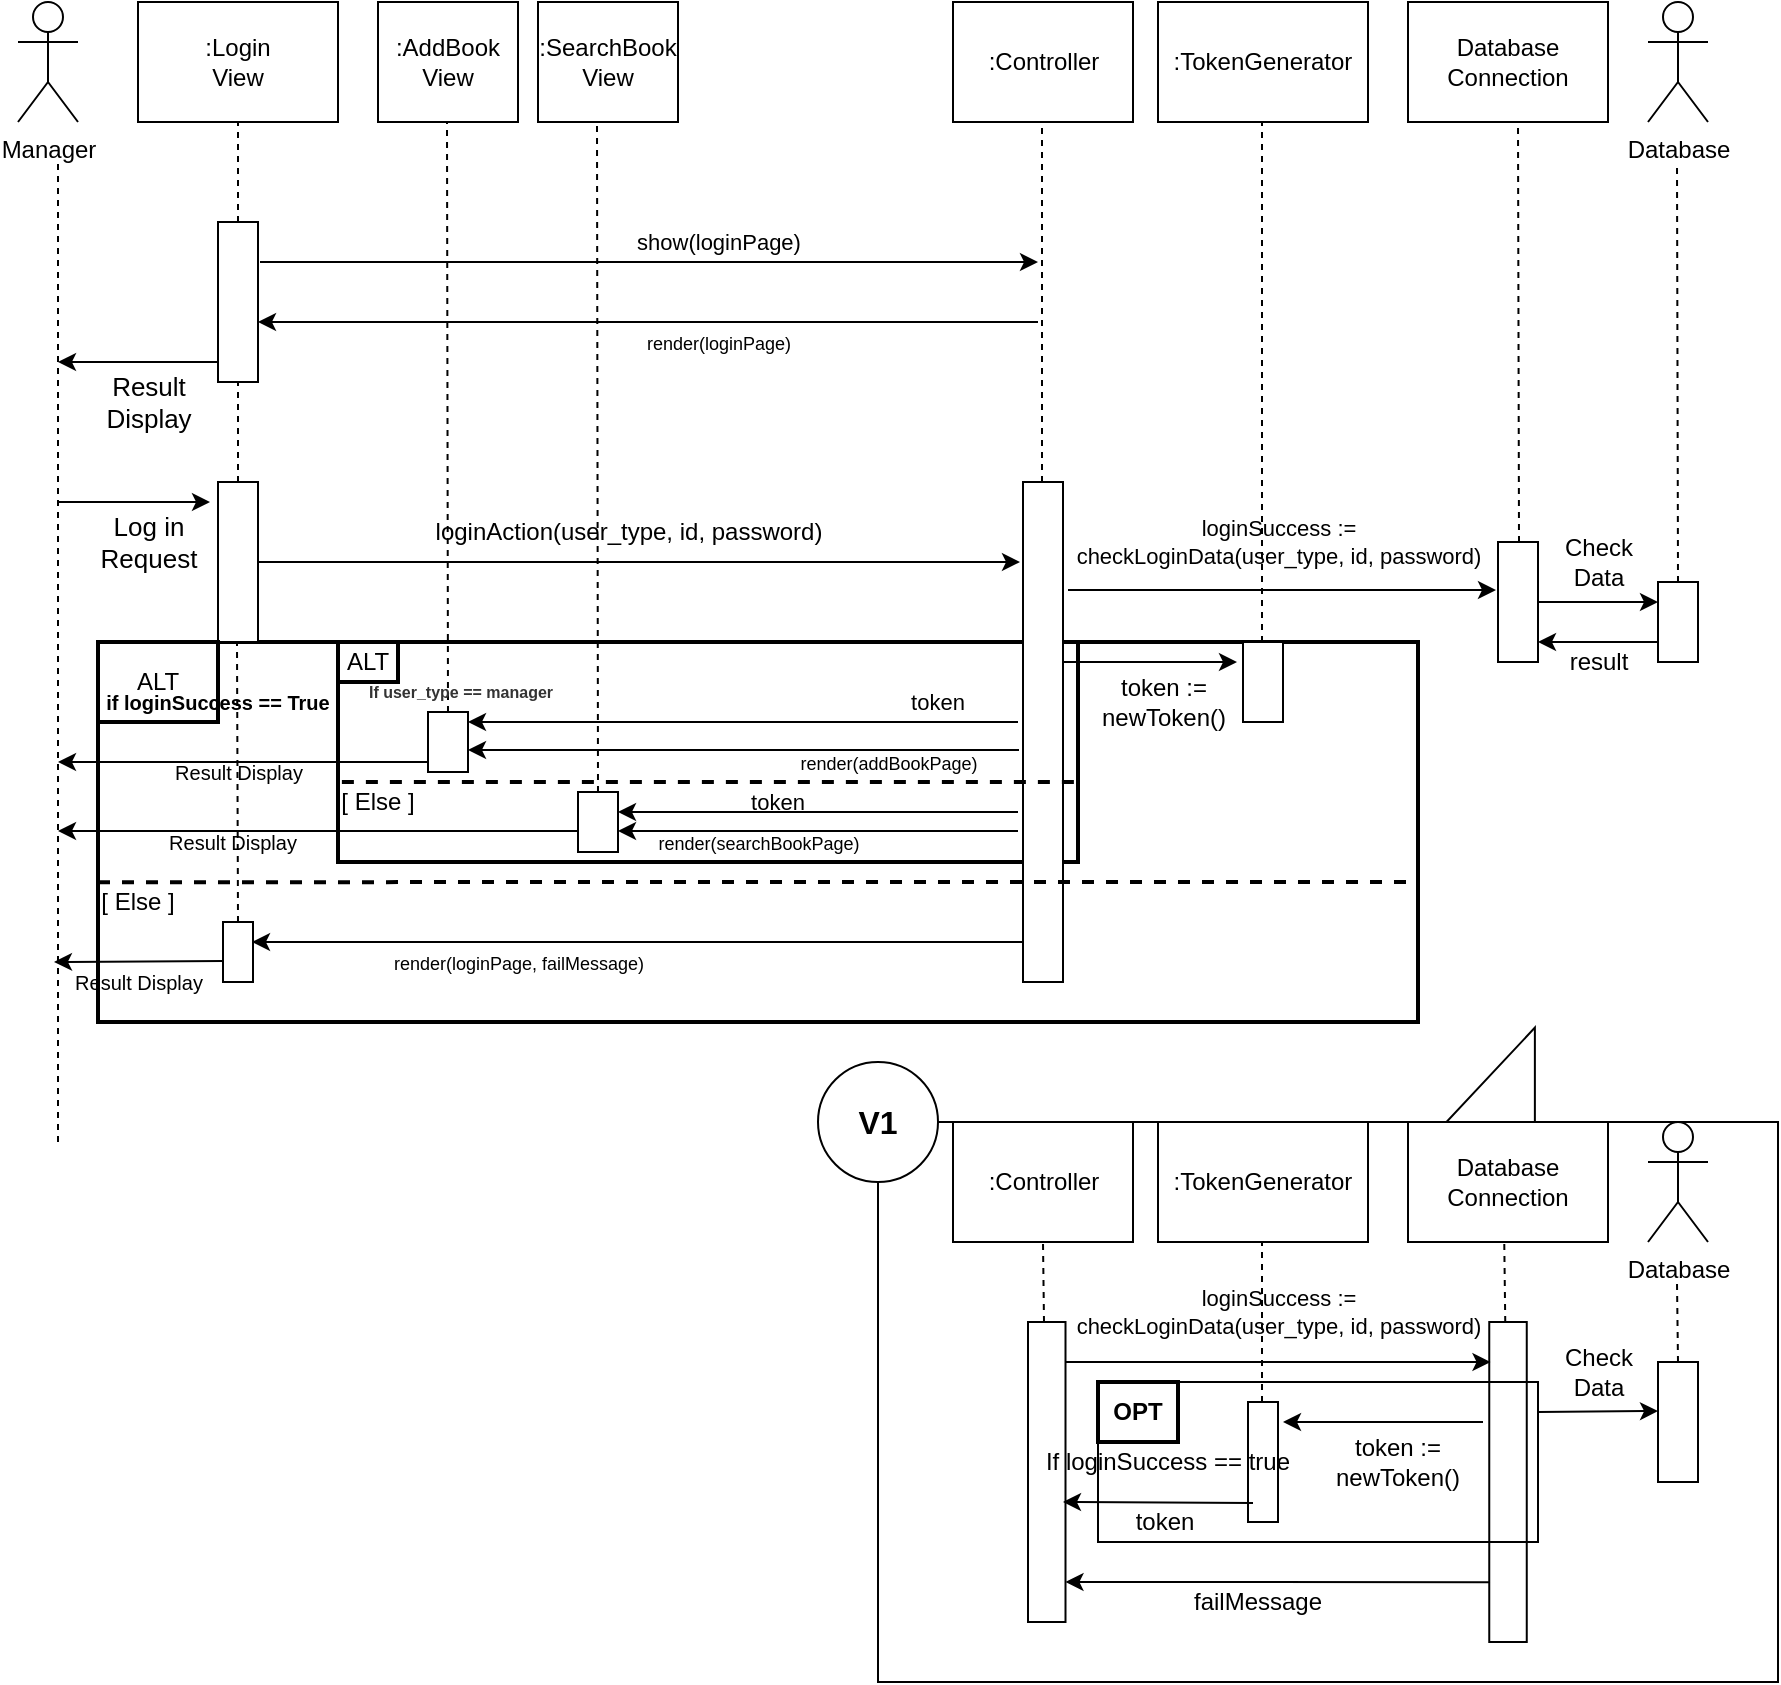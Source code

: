 <mxfile version="14.6.12" type="github"><diagram id="M7UerbqKKJqqXKnGRFY9" name="Page-1"><mxGraphModel dx="1426" dy="800" grid="1" gridSize="10" guides="1" tooltips="1" connect="1" arrows="1" fold="1" page="1" pageScale="1" pageWidth="1169" pageHeight="1654" math="0" shadow="0"><root><mxCell id="0"/><mxCell id="1" parent="0"/><mxCell id="S3u3Skjmz9yGgj2xkF4T-96" value="" style="verticalLabelPosition=bottom;verticalAlign=top;html=1;shape=mxgraph.basic.orthogonal_triangle;rotation=-90;" vertex="1" parent="1"><mxGeometry x="791.25" y="554.37" width="48.75" height="45.63" as="geometry"/></mxCell><mxCell id="S3u3Skjmz9yGgj2xkF4T-83" value="" style="rounded=0;whiteSpace=wrap;html=1;" vertex="1" parent="1"><mxGeometry x="510" y="600" width="450" height="280" as="geometry"/></mxCell><mxCell id="S3u3Skjmz9yGgj2xkF4T-1" value="" style="rounded=0;whiteSpace=wrap;html=1;fillColor=none;strokeWidth=2;" vertex="1" parent="1"><mxGeometry x="120" y="360" width="660" height="190" as="geometry"/></mxCell><mxCell id="S3u3Skjmz9yGgj2xkF4T-2" value="" style="rounded=0;whiteSpace=wrap;html=1;fontSize=11;strokeWidth=2;fillColor=none;" vertex="1" parent="1"><mxGeometry x="240" y="360" width="370" height="110" as="geometry"/></mxCell><mxCell id="S3u3Skjmz9yGgj2xkF4T-3" value="Manager" style="shape=umlActor;verticalLabelPosition=bottom;verticalAlign=top;html=1;outlineConnect=0;" vertex="1" parent="1"><mxGeometry x="80" y="40" width="30" height="60" as="geometry"/></mxCell><mxCell id="S3u3Skjmz9yGgj2xkF4T-4" value=":Login&lt;br&gt;View" style="rounded=0;whiteSpace=wrap;html=1;" vertex="1" parent="1"><mxGeometry x="140" y="40" width="100" height="60" as="geometry"/></mxCell><mxCell id="S3u3Skjmz9yGgj2xkF4T-6" value="" style="endArrow=classic;html=1;" edge="1" parent="1"><mxGeometry width="50" height="50" relative="1" as="geometry"><mxPoint x="201" y="170" as="sourcePoint"/><mxPoint x="590" y="170" as="targetPoint"/></mxGeometry></mxCell><mxCell id="S3u3Skjmz9yGgj2xkF4T-8" value="&lt;font style=&quot;font-size: 11px&quot;&gt;show(loginPage)&lt;/font&gt;" style="text;html=1;align=center;verticalAlign=middle;resizable=0;points=[];autosize=1;strokeColor=none;" vertex="1" parent="1"><mxGeometry x="380" y="150" width="100" height="20" as="geometry"/></mxCell><mxCell id="S3u3Skjmz9yGgj2xkF4T-9" value="" style="endArrow=classic;html=1;" edge="1" parent="1"><mxGeometry width="50" height="50" relative="1" as="geometry"><mxPoint x="590" y="200" as="sourcePoint"/><mxPoint x="200" y="200" as="targetPoint"/></mxGeometry></mxCell><mxCell id="S3u3Skjmz9yGgj2xkF4T-10" value="&lt;font style=&quot;font-size: 9px&quot;&gt;render(loginPage)&lt;/font&gt;" style="text;html=1;align=center;verticalAlign=middle;resizable=0;points=[];autosize=1;strokeColor=none;" vertex="1" parent="1"><mxGeometry x="380" y="200" width="100" height="20" as="geometry"/></mxCell><mxCell id="S3u3Skjmz9yGgj2xkF4T-11" value="" style="endArrow=none;dashed=1;html=1;exitX=0.5;exitY=0;exitDx=0;exitDy=0;" edge="1" parent="1"><mxGeometry width="50" height="50" relative="1" as="geometry"><mxPoint x="190" y="150" as="sourcePoint"/><mxPoint x="190" y="100" as="targetPoint"/></mxGeometry></mxCell><mxCell id="S3u3Skjmz9yGgj2xkF4T-13" value="" style="endArrow=classic;html=1;" edge="1" parent="1"><mxGeometry width="50" height="50" relative="1" as="geometry"><mxPoint x="190" y="220" as="sourcePoint"/><mxPoint x="100.0" y="220" as="targetPoint"/></mxGeometry></mxCell><mxCell id="S3u3Skjmz9yGgj2xkF4T-14" value="" style="endArrow=none;dashed=1;html=1;" edge="1" parent="1"><mxGeometry width="50" height="50" relative="1" as="geometry"><mxPoint x="100" y="610" as="sourcePoint"/><mxPoint x="100" y="120" as="targetPoint"/></mxGeometry></mxCell><mxCell id="S3u3Skjmz9yGgj2xkF4T-15" value="" style="rounded=0;whiteSpace=wrap;html=1;" vertex="1" parent="1"><mxGeometry x="180" y="150" width="20" height="80" as="geometry"/></mxCell><mxCell id="S3u3Skjmz9yGgj2xkF4T-16" value="&lt;font style=&quot;font-size: 13px&quot;&gt;Result&lt;br style=&quot;font-size: 13px&quot;&gt;Display&lt;br style=&quot;font-size: 13px&quot;&gt;&lt;/font&gt;" style="text;html=1;align=center;verticalAlign=middle;resizable=0;points=[];autosize=1;strokeColor=none;fontSize=13;" vertex="1" parent="1"><mxGeometry x="115" y="220" width="60" height="40" as="geometry"/></mxCell><mxCell id="S3u3Skjmz9yGgj2xkF4T-17" value="" style="endArrow=none;dashed=1;html=1;" edge="1" parent="1"><mxGeometry width="50" height="50" relative="1" as="geometry"><mxPoint x="190" y="280" as="sourcePoint"/><mxPoint x="190" y="230" as="targetPoint"/></mxGeometry></mxCell><mxCell id="S3u3Skjmz9yGgj2xkF4T-18" value="" style="rounded=0;whiteSpace=wrap;html=1;" vertex="1" parent="1"><mxGeometry x="180" y="280" width="20" height="80" as="geometry"/></mxCell><mxCell id="S3u3Skjmz9yGgj2xkF4T-19" value="" style="endArrow=classic;html=1;entryX=-0.2;entryY=0.125;entryDx=0;entryDy=0;entryPerimeter=0;" edge="1" parent="1" target="S3u3Skjmz9yGgj2xkF4T-18"><mxGeometry width="50" height="50" relative="1" as="geometry"><mxPoint x="100" y="290" as="sourcePoint"/><mxPoint x="170" y="290" as="targetPoint"/></mxGeometry></mxCell><mxCell id="S3u3Skjmz9yGgj2xkF4T-20" value="&lt;font style=&quot;font-size: 13px&quot;&gt;Log in&lt;br&gt;Request&lt;br style=&quot;font-size: 13px&quot;&gt;&lt;/font&gt;" style="text;html=1;align=center;verticalAlign=middle;resizable=0;points=[];autosize=1;strokeColor=none;fontSize=13;" vertex="1" parent="1"><mxGeometry x="115" y="290" width="60" height="40" as="geometry"/></mxCell><mxCell id="S3u3Skjmz9yGgj2xkF4T-21" value=":Controller" style="rounded=0;whiteSpace=wrap;html=1;" vertex="1" parent="1"><mxGeometry x="547.5" y="40" width="90" height="60" as="geometry"/></mxCell><mxCell id="S3u3Skjmz9yGgj2xkF4T-22" value="" style="endArrow=none;dashed=1;html=1;" edge="1" parent="1"><mxGeometry width="50" height="50" relative="1" as="geometry"><mxPoint x="592" y="280" as="sourcePoint"/><mxPoint x="592" y="100" as="targetPoint"/></mxGeometry></mxCell><mxCell id="S3u3Skjmz9yGgj2xkF4T-23" value="" style="rounded=0;whiteSpace=wrap;html=1;" vertex="1" parent="1"><mxGeometry x="582.5" y="280" width="20" height="250" as="geometry"/></mxCell><mxCell id="S3u3Skjmz9yGgj2xkF4T-24" value="" style="endArrow=classic;html=1;exitX=1;exitY=0.5;exitDx=0;exitDy=0;" edge="1" parent="1" source="S3u3Skjmz9yGgj2xkF4T-18"><mxGeometry width="50" height="50" relative="1" as="geometry"><mxPoint x="220" y="320" as="sourcePoint"/><mxPoint x="581" y="320" as="targetPoint"/><Array as="points"/></mxGeometry></mxCell><mxCell id="S3u3Skjmz9yGgj2xkF4T-25" value="loginAction(user_type, id, password)" style="text;html=1;align=center;verticalAlign=middle;resizable=0;points=[];autosize=1;strokeColor=none;" vertex="1" parent="1"><mxGeometry x="280" y="295" width="210" height="20" as="geometry"/></mxCell><mxCell id="S3u3Skjmz9yGgj2xkF4T-26" value="Database" style="shape=umlActor;verticalLabelPosition=bottom;verticalAlign=top;html=1;outlineConnect=0;" vertex="1" parent="1"><mxGeometry x="895" y="40" width="30" height="60" as="geometry"/></mxCell><mxCell id="S3u3Skjmz9yGgj2xkF4T-27" value="Database&lt;br&gt;Connection" style="rounded=0;whiteSpace=wrap;html=1;" vertex="1" parent="1"><mxGeometry x="775" y="40" width="100" height="60" as="geometry"/></mxCell><mxCell id="S3u3Skjmz9yGgj2xkF4T-28" value="" style="endArrow=none;dashed=1;html=1;" edge="1" parent="1"><mxGeometry width="50" height="50" relative="1" as="geometry"><mxPoint x="830.5" y="310" as="sourcePoint"/><mxPoint x="830" y="100" as="targetPoint"/></mxGeometry></mxCell><mxCell id="S3u3Skjmz9yGgj2xkF4T-29" value="" style="rounded=0;whiteSpace=wrap;html=1;fillColor=none;" vertex="1" parent="1"><mxGeometry x="820" y="310" width="20" height="60" as="geometry"/></mxCell><mxCell id="S3u3Skjmz9yGgj2xkF4T-30" value="" style="endArrow=classic;html=1;" edge="1" parent="1"><mxGeometry width="50" height="50" relative="1" as="geometry"><mxPoint x="605" y="334" as="sourcePoint"/><mxPoint x="819" y="334" as="targetPoint"/></mxGeometry></mxCell><mxCell id="S3u3Skjmz9yGgj2xkF4T-31" value="loginSuccess := &lt;br style=&quot;font-size: 11px;&quot;&gt;checkLoginData(user_type, id, password)" style="text;html=1;align=center;verticalAlign=middle;resizable=0;points=[];autosize=1;strokeColor=none;fontSize=11;" vertex="1" parent="1"><mxGeometry x="600" y="295" width="220" height="30" as="geometry"/></mxCell><mxCell id="S3u3Skjmz9yGgj2xkF4T-32" value="" style="endArrow=classic;html=1;entryX=0;entryY=0.25;entryDx=0;entryDy=0;" edge="1" parent="1" target="S3u3Skjmz9yGgj2xkF4T-34"><mxGeometry width="50" height="50" relative="1" as="geometry"><mxPoint x="840" y="340" as="sourcePoint"/><mxPoint x="870" y="339.5" as="targetPoint"/></mxGeometry></mxCell><mxCell id="S3u3Skjmz9yGgj2xkF4T-33" value="" style="endArrow=none;dashed=1;html=1;" edge="1" parent="1"><mxGeometry width="50" height="50" relative="1" as="geometry"><mxPoint x="910" y="330" as="sourcePoint"/><mxPoint x="909.5" y="120" as="targetPoint"/></mxGeometry></mxCell><mxCell id="S3u3Skjmz9yGgj2xkF4T-34" value="" style="rounded=0;whiteSpace=wrap;html=1;" vertex="1" parent="1"><mxGeometry x="900" y="330" width="20" height="40" as="geometry"/></mxCell><mxCell id="S3u3Skjmz9yGgj2xkF4T-35" style="edgeStyle=orthogonalEdgeStyle;rounded=0;orthogonalLoop=1;jettySize=auto;html=1;exitX=0.5;exitY=1;exitDx=0;exitDy=0;" edge="1" parent="1" source="S3u3Skjmz9yGgj2xkF4T-34" target="S3u3Skjmz9yGgj2xkF4T-34"><mxGeometry relative="1" as="geometry"/></mxCell><mxCell id="S3u3Skjmz9yGgj2xkF4T-36" value="Check&lt;br&gt;Data" style="text;html=1;align=center;verticalAlign=middle;resizable=0;points=[];autosize=1;strokeColor=none;" vertex="1" parent="1"><mxGeometry x="845" y="305" width="50" height="30" as="geometry"/></mxCell><mxCell id="S3u3Skjmz9yGgj2xkF4T-37" value="" style="endArrow=classic;html=1;" edge="1" parent="1"><mxGeometry width="50" height="50" relative="1" as="geometry"><mxPoint x="900" y="360" as="sourcePoint"/><mxPoint x="840" y="360" as="targetPoint"/></mxGeometry></mxCell><mxCell id="S3u3Skjmz9yGgj2xkF4T-38" value="result" style="text;html=1;align=center;verticalAlign=middle;resizable=0;points=[];autosize=1;strokeColor=none;" vertex="1" parent="1"><mxGeometry x="850" y="360" width="40" height="20" as="geometry"/></mxCell><mxCell id="S3u3Skjmz9yGgj2xkF4T-39" value=":TokenGenerator" style="rounded=0;whiteSpace=wrap;html=1;fillColor=#ffffff;" vertex="1" parent="1"><mxGeometry x="650" y="40" width="105" height="60" as="geometry"/></mxCell><mxCell id="S3u3Skjmz9yGgj2xkF4T-40" value="" style="endArrow=none;dashed=1;html=1;" edge="1" parent="1"><mxGeometry width="50" height="50" relative="1" as="geometry"><mxPoint x="702" y="360" as="sourcePoint"/><mxPoint x="702" y="100" as="targetPoint"/></mxGeometry></mxCell><mxCell id="S3u3Skjmz9yGgj2xkF4T-41" value="" style="rounded=0;whiteSpace=wrap;html=1;fillColor=#ffffff;" vertex="1" parent="1"><mxGeometry x="692.5" y="360" width="20" height="40" as="geometry"/></mxCell><mxCell id="S3u3Skjmz9yGgj2xkF4T-42" value="ALT" style="rounded=0;whiteSpace=wrap;html=1;strokeWidth=2;fillColor=none;" vertex="1" parent="1"><mxGeometry x="120" y="360" width="60" height="40" as="geometry"/></mxCell><mxCell id="S3u3Skjmz9yGgj2xkF4T-43" value="" style="endArrow=classic;html=1;" edge="1" parent="1"><mxGeometry width="50" height="50" relative="1" as="geometry"><mxPoint x="602.5" y="370" as="sourcePoint"/><mxPoint x="689.5" y="370" as="targetPoint"/></mxGeometry></mxCell><mxCell id="S3u3Skjmz9yGgj2xkF4T-44" value="token := &lt;br&gt;newToken()" style="text;html=1;strokeColor=none;fillColor=none;align=center;verticalAlign=middle;whiteSpace=wrap;rounded=0;" vertex="1" parent="1"><mxGeometry x="592.5" y="380" width="120" height="20" as="geometry"/></mxCell><mxCell id="S3u3Skjmz9yGgj2xkF4T-45" value="&lt;font style=&quot;font-size: 10px&quot;&gt;if loginSuccess == True&lt;/font&gt;" style="text;html=1;strokeColor=none;align=center;verticalAlign=middle;whiteSpace=wrap;rounded=0;fontStyle=1" vertex="1" parent="1"><mxGeometry x="115" y="380" width="130" height="20" as="geometry"/></mxCell><mxCell id="S3u3Skjmz9yGgj2xkF4T-46" value=":AddBook&lt;br&gt;View" style="rounded=0;whiteSpace=wrap;html=1;strokeWidth=1;fillColor=none;" vertex="1" parent="1"><mxGeometry x="260" y="40" width="70" height="60" as="geometry"/></mxCell><mxCell id="S3u3Skjmz9yGgj2xkF4T-47" value=":SearchBook&lt;br&gt;View" style="rounded=0;whiteSpace=wrap;html=1;strokeWidth=1;fillColor=none;" vertex="1" parent="1"><mxGeometry x="340" y="40" width="70" height="60" as="geometry"/></mxCell><mxCell id="S3u3Skjmz9yGgj2xkF4T-48" value="" style="endArrow=none;dashed=1;html=1;fontSize=11;strokeWidth=2;exitX=0;exitY=0.632;exitDx=0;exitDy=0;exitPerimeter=0;" edge="1" parent="1" source="S3u3Skjmz9yGgj2xkF4T-1"><mxGeometry width="50" height="50" relative="1" as="geometry"><mxPoint x="430" y="460" as="sourcePoint"/><mxPoint x="780" y="480" as="targetPoint"/></mxGeometry></mxCell><mxCell id="S3u3Skjmz9yGgj2xkF4T-49" value="[ Else ]" style="text;html=1;strokeColor=none;align=center;verticalAlign=middle;whiteSpace=wrap;rounded=0;" vertex="1" parent="1"><mxGeometry x="110" y="480" width="60" height="20" as="geometry"/></mxCell><mxCell id="S3u3Skjmz9yGgj2xkF4T-51" value="" style="endArrow=classic;html=1;fontSize=11;strokeWidth=1;" edge="1" parent="1"><mxGeometry width="50" height="50" relative="1" as="geometry"><mxPoint x="580" y="400" as="sourcePoint"/><mxPoint x="305" y="400" as="targetPoint"/></mxGeometry></mxCell><mxCell id="S3u3Skjmz9yGgj2xkF4T-54" value="token" style="text;html=1;strokeColor=none;fillColor=none;align=center;verticalAlign=middle;whiteSpace=wrap;rounded=0;fontSize=11;" vertex="1" parent="1"><mxGeometry x="520" y="380" width="40" height="20" as="geometry"/></mxCell><mxCell id="S3u3Skjmz9yGgj2xkF4T-55" value="" style="endArrow=none;dashed=1;html=1;fontSize=11;strokeWidth=1;exitX=0.5;exitY=0;exitDx=0;exitDy=0;" edge="1" parent="1" source="S3u3Skjmz9yGgj2xkF4T-56"><mxGeometry width="50" height="50" relative="1" as="geometry"><mxPoint x="189.5" y="480" as="sourcePoint"/><mxPoint x="189.5" y="360" as="targetPoint"/></mxGeometry></mxCell><mxCell id="S3u3Skjmz9yGgj2xkF4T-56" value="" style="rounded=0;whiteSpace=wrap;html=1;fontSize=11;strokeWidth=1;fillColor=none;" vertex="1" parent="1"><mxGeometry x="182.5" y="500" width="15" height="30" as="geometry"/></mxCell><mxCell id="S3u3Skjmz9yGgj2xkF4T-57" value="" style="endArrow=classic;html=1;" edge="1" parent="1"><mxGeometry width="50" height="50" relative="1" as="geometry"><mxPoint x="582.5" y="510" as="sourcePoint"/><mxPoint x="197" y="510" as="targetPoint"/></mxGeometry></mxCell><mxCell id="S3u3Skjmz9yGgj2xkF4T-58" value="&lt;font style=&quot;font-size: 9px&quot;&gt;render(loginPage, failMessage)&lt;/font&gt;" style="text;html=1;align=center;verticalAlign=middle;resizable=0;points=[];autosize=1;strokeColor=none;" vertex="1" parent="1"><mxGeometry x="255" y="510" width="150" height="20" as="geometry"/></mxCell><mxCell id="S3u3Skjmz9yGgj2xkF4T-60" value="" style="endArrow=none;dashed=1;html=1;fontSize=11;strokeWidth=1;exitX=0.5;exitY=0;exitDx=0;exitDy=0;" edge="1" parent="1" source="S3u3Skjmz9yGgj2xkF4T-61"><mxGeometry width="50" height="50" relative="1" as="geometry"><mxPoint x="294.5" y="370" as="sourcePoint"/><mxPoint x="294.5" y="100" as="targetPoint"/></mxGeometry></mxCell><mxCell id="S3u3Skjmz9yGgj2xkF4T-61" value="" style="rounded=0;whiteSpace=wrap;html=1;fontSize=11;strokeWidth=1;fillColor=#ffffff;" vertex="1" parent="1"><mxGeometry x="285" y="395" width="20" height="30" as="geometry"/></mxCell><mxCell id="S3u3Skjmz9yGgj2xkF4T-62" value="" style="rounded=0;whiteSpace=wrap;html=1;fontSize=11;strokeWidth=1;fillColor=#ffffff;" vertex="1" parent="1"><mxGeometry x="360" y="435" width="20" height="30" as="geometry"/></mxCell><mxCell id="S3u3Skjmz9yGgj2xkF4T-63" value="" style="endArrow=none;dashed=1;html=1;fontSize=11;strokeWidth=2;" edge="1" parent="1"><mxGeometry width="50" height="50" relative="1" as="geometry"><mxPoint x="241.94" y="430" as="sourcePoint"/><mxPoint x="608.06" y="430" as="targetPoint"/></mxGeometry></mxCell><mxCell id="S3u3Skjmz9yGgj2xkF4T-64" value="ALT" style="rounded=0;whiteSpace=wrap;html=1;strokeWidth=2;fillColor=none;" vertex="1" parent="1"><mxGeometry x="240" y="360" width="30" height="20" as="geometry"/></mxCell><mxCell id="S3u3Skjmz9yGgj2xkF4T-65" value="[ Else ]" style="text;html=1;strokeColor=none;align=center;verticalAlign=middle;whiteSpace=wrap;rounded=0;" vertex="1" parent="1"><mxGeometry x="240" y="435" width="40" height="10" as="geometry"/></mxCell><mxCell id="S3u3Skjmz9yGgj2xkF4T-66" value="&lt;font style=&quot;font-size: 8px;&quot;&gt;If user_type == manager&lt;/font&gt;" style="text;html=1;align=center;verticalAlign=middle;whiteSpace=wrap;rounded=0;fontColor=#333333;fontStyle=1;fontSize=8;" vertex="1" parent="1"><mxGeometry x="240" y="375" width="122.5" height="20" as="geometry"/></mxCell><mxCell id="S3u3Skjmz9yGgj2xkF4T-67" value="" style="endArrow=none;dashed=1;html=1;fontSize=11;strokeWidth=1;exitX=0.5;exitY=0;exitDx=0;exitDy=0;" edge="1" parent="1" source="S3u3Skjmz9yGgj2xkF4T-62"><mxGeometry width="50" height="50" relative="1" as="geometry"><mxPoint x="369.5" y="430" as="sourcePoint"/><mxPoint x="369.5" y="100" as="targetPoint"/></mxGeometry></mxCell><mxCell id="S3u3Skjmz9yGgj2xkF4T-68" value="" style="endArrow=classic;html=1;fontSize=11;strokeWidth=1;" edge="1" parent="1"><mxGeometry width="50" height="50" relative="1" as="geometry"><mxPoint x="580.5" y="414" as="sourcePoint"/><mxPoint x="305" y="414" as="targetPoint"/></mxGeometry></mxCell><mxCell id="S3u3Skjmz9yGgj2xkF4T-69" value="&lt;font style=&quot;font-size: 9px&quot;&gt;render(addBookPage)&lt;/font&gt;" style="text;html=1;align=center;verticalAlign=middle;resizable=0;points=[];autosize=1;strokeColor=none;" vertex="1" parent="1"><mxGeometry x="460" y="410" width="110" height="20" as="geometry"/></mxCell><mxCell id="S3u3Skjmz9yGgj2xkF4T-70" value="" style="endArrow=classic;html=1;fontSize=11;strokeWidth=1;" edge="1" parent="1"><mxGeometry width="50" height="50" relative="1" as="geometry"><mxPoint x="580" y="445" as="sourcePoint"/><mxPoint x="380" y="445" as="targetPoint"/></mxGeometry></mxCell><mxCell id="S3u3Skjmz9yGgj2xkF4T-71" value="&lt;font style=&quot;font-size: 9px&quot;&gt;render(searchBookPage)&lt;/font&gt;" style="text;html=1;align=center;verticalAlign=middle;resizable=0;points=[];autosize=1;strokeColor=none;" vertex="1" parent="1"><mxGeometry x="385" y="450" width="130" height="20" as="geometry"/></mxCell><mxCell id="S3u3Skjmz9yGgj2xkF4T-72" value="" style="endArrow=classic;html=1;fontSize=11;strokeWidth=1;" edge="1" parent="1"><mxGeometry width="50" height="50" relative="1" as="geometry"><mxPoint x="285" y="420" as="sourcePoint"/><mxPoint x="100" y="420" as="targetPoint"/></mxGeometry></mxCell><mxCell id="S3u3Skjmz9yGgj2xkF4T-73" value="" style="endArrow=classic;html=1;fontSize=11;strokeWidth=1;" edge="1" parent="1"><mxGeometry width="50" height="50" relative="1" as="geometry"><mxPoint x="360" y="454.5" as="sourcePoint"/><mxPoint x="100" y="454.5" as="targetPoint"/></mxGeometry></mxCell><mxCell id="S3u3Skjmz9yGgj2xkF4T-74" value="Result Display" style="text;html=1;strokeColor=none;fillColor=none;align=center;verticalAlign=middle;whiteSpace=wrap;rounded=0;fontSize=10;" vertex="1" parent="1"><mxGeometry x="152.5" y="415" width="75" height="20" as="geometry"/></mxCell><mxCell id="S3u3Skjmz9yGgj2xkF4T-75" value="Result Display" style="text;html=1;strokeColor=none;fillColor=none;align=center;verticalAlign=middle;whiteSpace=wrap;rounded=0;fontSize=10;" vertex="1" parent="1"><mxGeometry x="102.5" y="520" width="75" height="20" as="geometry"/></mxCell><mxCell id="S3u3Skjmz9yGgj2xkF4T-76" value="" style="endArrow=classic;html=1;fontSize=10;strokeWidth=1;" edge="1" parent="1"><mxGeometry width="50" height="50" relative="1" as="geometry"><mxPoint x="182.5" y="519.5" as="sourcePoint"/><mxPoint x="98" y="520" as="targetPoint"/></mxGeometry></mxCell><mxCell id="S3u3Skjmz9yGgj2xkF4T-77" value="Result Display" style="text;html=1;strokeColor=none;fillColor=none;align=center;verticalAlign=middle;whiteSpace=wrap;rounded=0;fontSize=10;" vertex="1" parent="1"><mxGeometry x="150" y="450" width="75" height="20" as="geometry"/></mxCell><mxCell id="S3u3Skjmz9yGgj2xkF4T-80" value="token" style="text;html=1;strokeColor=none;fillColor=none;align=center;verticalAlign=middle;whiteSpace=wrap;rounded=0;fontSize=11;" vertex="1" parent="1"><mxGeometry x="440" y="430" width="40" height="20" as="geometry"/></mxCell><mxCell id="S3u3Skjmz9yGgj2xkF4T-81" value="" style="endArrow=classic;html=1;fontSize=11;strokeWidth=1;" edge="1" parent="1"><mxGeometry width="50" height="50" relative="1" as="geometry"><mxPoint x="580" y="454.5" as="sourcePoint"/><mxPoint x="380" y="454.5" as="targetPoint"/></mxGeometry></mxCell><mxCell id="S3u3Skjmz9yGgj2xkF4T-84" value="&lt;font style=&quot;font-size: 16px&quot;&gt;&lt;b&gt;V1&lt;/b&gt;&lt;/font&gt;" style="ellipse;whiteSpace=wrap;html=1;aspect=fixed;" vertex="1" parent="1"><mxGeometry x="480" y="570" width="60" height="60" as="geometry"/></mxCell><mxCell id="S3u3Skjmz9yGgj2xkF4T-89" value=":Controller" style="rounded=0;whiteSpace=wrap;html=1;" vertex="1" parent="1"><mxGeometry x="547.5" y="600" width="90" height="60" as="geometry"/></mxCell><mxCell id="S3u3Skjmz9yGgj2xkF4T-90" value="Database" style="shape=umlActor;verticalLabelPosition=bottom;verticalAlign=top;html=1;outlineConnect=0;" vertex="1" parent="1"><mxGeometry x="895" y="600" width="30" height="60" as="geometry"/></mxCell><mxCell id="S3u3Skjmz9yGgj2xkF4T-91" value="Database&lt;br&gt;Connection" style="rounded=0;whiteSpace=wrap;html=1;" vertex="1" parent="1"><mxGeometry x="775" y="600" width="100" height="60" as="geometry"/></mxCell><mxCell id="S3u3Skjmz9yGgj2xkF4T-92" value=":TokenGenerator" style="rounded=0;whiteSpace=wrap;html=1;fillColor=#ffffff;" vertex="1" parent="1"><mxGeometry x="650" y="600" width="105" height="60" as="geometry"/></mxCell><mxCell id="S3u3Skjmz9yGgj2xkF4T-93" value="" style="endArrow=none;dashed=1;html=1;" edge="1" parent="1"><mxGeometry width="50" height="50" relative="1" as="geometry"><mxPoint x="593" y="700" as="sourcePoint"/><mxPoint x="592.5" y="660" as="targetPoint"/></mxGeometry></mxCell><mxCell id="S3u3Skjmz9yGgj2xkF4T-94" value="" style="rounded=0;whiteSpace=wrap;html=1;" vertex="1" parent="1"><mxGeometry x="585" y="700" width="18.75" height="150" as="geometry"/></mxCell><mxCell id="S3u3Skjmz9yGgj2xkF4T-97" value="" style="endArrow=none;dashed=1;html=1;" edge="1" parent="1"><mxGeometry width="50" height="50" relative="1" as="geometry"><mxPoint x="823.63" y="700" as="sourcePoint"/><mxPoint x="823.13" y="660" as="targetPoint"/></mxGeometry></mxCell><mxCell id="S3u3Skjmz9yGgj2xkF4T-98" value="" style="rounded=0;whiteSpace=wrap;html=1;" vertex="1" parent="1"><mxGeometry x="815.63" y="700" width="18.75" height="160" as="geometry"/></mxCell><mxCell id="S3u3Skjmz9yGgj2xkF4T-99" value="" style="endArrow=classic;html=1;" edge="1" parent="1"><mxGeometry width="50" height="50" relative="1" as="geometry"><mxPoint x="603.75" y="720" as="sourcePoint"/><mxPoint x="816.25" y="720" as="targetPoint"/></mxGeometry></mxCell><mxCell id="S3u3Skjmz9yGgj2xkF4T-100" value="loginSuccess := &lt;br style=&quot;font-size: 11px;&quot;&gt;checkLoginData(user_type, id, password)" style="text;html=1;align=center;verticalAlign=middle;resizable=0;points=[];autosize=1;strokeColor=none;fontSize=11;" vertex="1" parent="1"><mxGeometry x="600" y="680" width="220" height="30" as="geometry"/></mxCell><mxCell id="S3u3Skjmz9yGgj2xkF4T-101" value="" style="endArrow=none;dashed=1;html=1;" edge="1" parent="1"><mxGeometry width="50" height="50" relative="1" as="geometry"><mxPoint x="702" y="740" as="sourcePoint"/><mxPoint x="702" y="660" as="targetPoint"/></mxGeometry></mxCell><mxCell id="S3u3Skjmz9yGgj2xkF4T-102" value="" style="rounded=0;whiteSpace=wrap;html=1;" vertex="1" parent="1"><mxGeometry x="695" y="740" width="15" height="60" as="geometry"/></mxCell><mxCell id="S3u3Skjmz9yGgj2xkF4T-103" value="" style="endArrow=classic;html=1;" edge="1" parent="1"><mxGeometry width="50" height="50" relative="1" as="geometry"><mxPoint x="812.5" y="750" as="sourcePoint"/><mxPoint x="712.5" y="750" as="targetPoint"/></mxGeometry></mxCell><mxCell id="S3u3Skjmz9yGgj2xkF4T-105" value="" style="rounded=0;whiteSpace=wrap;html=1;fillColor=none;" vertex="1" parent="1"><mxGeometry x="620" y="730" width="220" height="80" as="geometry"/></mxCell><mxCell id="S3u3Skjmz9yGgj2xkF4T-108" value="&lt;b&gt;OPT&lt;/b&gt;" style="rounded=0;whiteSpace=wrap;html=1;fillColor=none;strokeWidth=2;" vertex="1" parent="1"><mxGeometry x="620" y="730" width="40" height="30" as="geometry"/></mxCell><mxCell id="S3u3Skjmz9yGgj2xkF4T-109" value="token := &lt;br&gt;newToken()" style="text;html=1;strokeColor=none;fillColor=none;align=center;verticalAlign=middle;whiteSpace=wrap;rounded=0;" vertex="1" parent="1"><mxGeometry x="710" y="760" width="120" height="20" as="geometry"/></mxCell><mxCell id="S3u3Skjmz9yGgj2xkF4T-110" value="If loginSuccess == true" style="text;html=1;strokeColor=none;fillColor=none;align=center;verticalAlign=middle;whiteSpace=wrap;rounded=0;" vertex="1" parent="1"><mxGeometry x="585" y="760" width="140" height="20" as="geometry"/></mxCell><mxCell id="S3u3Skjmz9yGgj2xkF4T-111" value="" style="endArrow=classic;html=1;" edge="1" parent="1"><mxGeometry width="50" height="50" relative="1" as="geometry"><mxPoint x="697.5" y="790.5" as="sourcePoint"/><mxPoint x="602.5" y="790" as="targetPoint"/></mxGeometry></mxCell><mxCell id="S3u3Skjmz9yGgj2xkF4T-112" value="token" style="text;html=1;align=center;verticalAlign=middle;resizable=0;points=[];autosize=1;strokeColor=none;" vertex="1" parent="1"><mxGeometry x="632.5" y="790" width="40" height="20" as="geometry"/></mxCell><mxCell id="S3u3Skjmz9yGgj2xkF4T-114" value="" style="endArrow=classic;html=1;exitX=0.02;exitY=0.813;exitDx=0;exitDy=0;exitPerimeter=0;" edge="1" parent="1" source="S3u3Skjmz9yGgj2xkF4T-98"><mxGeometry width="50" height="50" relative="1" as="geometry"><mxPoint x="810" y="830" as="sourcePoint"/><mxPoint x="603.75" y="830" as="targetPoint"/></mxGeometry></mxCell><mxCell id="S3u3Skjmz9yGgj2xkF4T-115" value="failMessage" style="text;html=1;strokeColor=none;fillColor=none;align=center;verticalAlign=middle;whiteSpace=wrap;rounded=0;" vertex="1" parent="1"><mxGeometry x="645" y="830" width="110" height="20" as="geometry"/></mxCell><mxCell id="S3u3Skjmz9yGgj2xkF4T-116" value="" style="endArrow=none;dashed=1;html=1;" edge="1" parent="1"><mxGeometry width="50" height="50" relative="1" as="geometry"><mxPoint x="910.0" y="720" as="sourcePoint"/><mxPoint x="909.5" y="680" as="targetPoint"/></mxGeometry></mxCell><mxCell id="S3u3Skjmz9yGgj2xkF4T-117" value="" style="rounded=0;whiteSpace=wrap;html=1;strokeWidth=1;fillColor=none;" vertex="1" parent="1"><mxGeometry x="900" y="720" width="20" height="60" as="geometry"/></mxCell><mxCell id="S3u3Skjmz9yGgj2xkF4T-118" value="Check&lt;br&gt;Data" style="text;html=1;align=center;verticalAlign=middle;resizable=0;points=[];autosize=1;strokeColor=none;" vertex="1" parent="1"><mxGeometry x="845" y="710" width="50" height="30" as="geometry"/></mxCell><mxCell id="S3u3Skjmz9yGgj2xkF4T-119" value="" style="endArrow=classic;html=1;entryX=0;entryY=0.25;entryDx=0;entryDy=0;" edge="1" parent="1"><mxGeometry width="50" height="50" relative="1" as="geometry"><mxPoint x="840" y="745" as="sourcePoint"/><mxPoint x="900" y="744.5" as="targetPoint"/></mxGeometry></mxCell></root></mxGraphModel></diagram></mxfile>